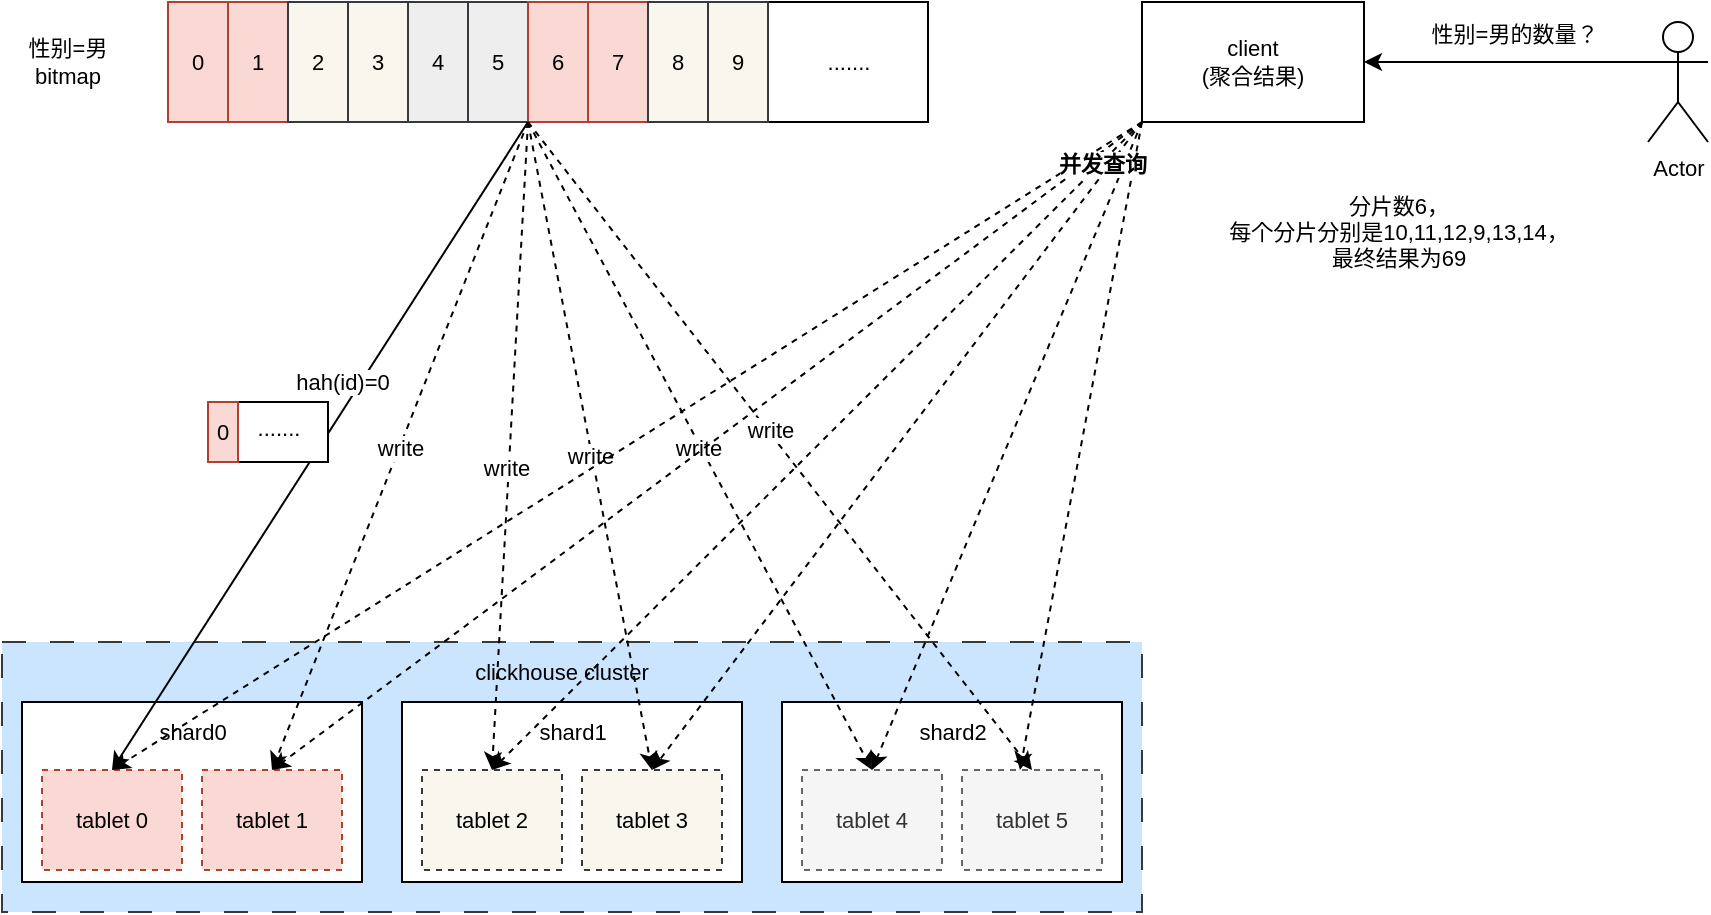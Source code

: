 <mxfile version="21.0.7" type="github">
  <diagram name="第 1 页" id="HDRhys7lzUm58w42Q5RW">
    <mxGraphModel dx="1011" dy="537" grid="1" gridSize="10" guides="1" tooltips="1" connect="1" arrows="1" fold="1" page="1" pageScale="1" pageWidth="827" pageHeight="1169" math="0" shadow="0">
      <root>
        <mxCell id="0" />
        <mxCell id="1" parent="0" />
        <mxCell id="Bs3yNAtl0TAtnO_HznIv-48" value="" style="group" vertex="1" connectable="0" parent="1">
          <mxGeometry x="257" y="920" width="570" height="135" as="geometry" />
        </mxCell>
        <mxCell id="Bs3yNAtl0TAtnO_HznIv-49" value="" style="rounded=0;whiteSpace=wrap;html=1;strokeColor=#36393d;fontSize=11;fillColor=#cce5ff;dashed=1;dashPattern=12 12;" vertex="1" parent="Bs3yNAtl0TAtnO_HznIv-48">
          <mxGeometry width="570" height="135" as="geometry" />
        </mxCell>
        <mxCell id="Bs3yNAtl0TAtnO_HznIv-50" value="" style="rounded=0;whiteSpace=wrap;html=1;strokeColor=#000000;fontSize=11;fillColor=default;" vertex="1" parent="Bs3yNAtl0TAtnO_HznIv-48">
          <mxGeometry x="10" y="30" width="170" height="90" as="geometry" />
        </mxCell>
        <mxCell id="Bs3yNAtl0TAtnO_HznIv-51" value="shard0" style="text;html=1;align=center;verticalAlign=middle;resizable=0;points=[];autosize=1;strokeColor=none;fillColor=none;fontSize=11;" vertex="1" parent="Bs3yNAtl0TAtnO_HznIv-48">
          <mxGeometry x="65" y="30" width="60" height="30" as="geometry" />
        </mxCell>
        <mxCell id="Bs3yNAtl0TAtnO_HznIv-52" value="tablet 0" style="rounded=0;whiteSpace=wrap;html=1;strokeColor=#ae4132;fontSize=11;fillColor=#fad9d5;dashed=1;" vertex="1" parent="Bs3yNAtl0TAtnO_HznIv-48">
          <mxGeometry x="20" y="64" width="70" height="50" as="geometry" />
        </mxCell>
        <mxCell id="Bs3yNAtl0TAtnO_HznIv-53" value="tablet 1" style="rounded=0;whiteSpace=wrap;html=1;strokeColor=#ae4132;fontSize=11;fillColor=#fad9d5;dashed=1;" vertex="1" parent="Bs3yNAtl0TAtnO_HznIv-48">
          <mxGeometry x="100" y="64" width="70" height="50" as="geometry" />
        </mxCell>
        <mxCell id="Bs3yNAtl0TAtnO_HznIv-54" value="" style="rounded=0;whiteSpace=wrap;html=1;strokeColor=#000000;fontSize=11;fillColor=default;" vertex="1" parent="Bs3yNAtl0TAtnO_HznIv-48">
          <mxGeometry x="200" y="30" width="170" height="90" as="geometry" />
        </mxCell>
        <mxCell id="Bs3yNAtl0TAtnO_HznIv-55" value="shard1" style="text;html=1;align=center;verticalAlign=middle;resizable=0;points=[];autosize=1;strokeColor=none;fillColor=none;fontSize=11;" vertex="1" parent="Bs3yNAtl0TAtnO_HznIv-48">
          <mxGeometry x="255" y="30" width="60" height="30" as="geometry" />
        </mxCell>
        <mxCell id="Bs3yNAtl0TAtnO_HznIv-56" value="tablet 2" style="rounded=0;whiteSpace=wrap;html=1;strokeColor=#36393d;fontSize=11;fillColor=#f9f7ed;dashed=1;" vertex="1" parent="Bs3yNAtl0TAtnO_HznIv-48">
          <mxGeometry x="210" y="64" width="70" height="50" as="geometry" />
        </mxCell>
        <mxCell id="Bs3yNAtl0TAtnO_HznIv-57" value="tablet 3" style="rounded=0;whiteSpace=wrap;html=1;strokeColor=#36393d;fontSize=11;fillColor=#f9f7ed;dashed=1;" vertex="1" parent="Bs3yNAtl0TAtnO_HznIv-48">
          <mxGeometry x="290" y="64" width="70" height="50" as="geometry" />
        </mxCell>
        <mxCell id="Bs3yNAtl0TAtnO_HznIv-58" value="" style="rounded=0;whiteSpace=wrap;html=1;strokeColor=#000000;fontSize=11;fillColor=default;" vertex="1" parent="Bs3yNAtl0TAtnO_HznIv-48">
          <mxGeometry x="390" y="30" width="170" height="90" as="geometry" />
        </mxCell>
        <mxCell id="Bs3yNAtl0TAtnO_HznIv-59" value="shard2" style="text;html=1;align=center;verticalAlign=middle;resizable=0;points=[];autosize=1;strokeColor=none;fillColor=none;fontSize=11;" vertex="1" parent="Bs3yNAtl0TAtnO_HznIv-48">
          <mxGeometry x="445" y="30" width="60" height="30" as="geometry" />
        </mxCell>
        <mxCell id="Bs3yNAtl0TAtnO_HznIv-60" value="tablet 4" style="rounded=0;whiteSpace=wrap;html=1;strokeColor=#666666;fontSize=11;fillColor=#f5f5f5;dashed=1;fontColor=#333333;" vertex="1" parent="Bs3yNAtl0TAtnO_HznIv-48">
          <mxGeometry x="400" y="64" width="70" height="50" as="geometry" />
        </mxCell>
        <mxCell id="Bs3yNAtl0TAtnO_HznIv-61" value="tablet 5" style="rounded=0;whiteSpace=wrap;html=1;strokeColor=#666666;fontSize=11;fillColor=#f5f5f5;dashed=1;fontColor=#333333;" vertex="1" parent="Bs3yNAtl0TAtnO_HznIv-48">
          <mxGeometry x="480" y="64" width="70" height="50" as="geometry" />
        </mxCell>
        <mxCell id="Bs3yNAtl0TAtnO_HznIv-62" value="clickhouse cluster" style="text;html=1;strokeColor=none;fillColor=none;align=center;verticalAlign=middle;whiteSpace=wrap;rounded=0;fontSize=11;" vertex="1" parent="Bs3yNAtl0TAtnO_HznIv-48">
          <mxGeometry x="230" width="100" height="30" as="geometry" />
        </mxCell>
        <mxCell id="Bs3yNAtl0TAtnO_HznIv-63" value="" style="rounded=0;whiteSpace=wrap;html=1;strokeColor=#000000;fontSize=11;fillColor=default;" vertex="1" parent="1">
          <mxGeometry x="340" y="600" width="380" height="60" as="geometry" />
        </mxCell>
        <mxCell id="Bs3yNAtl0TAtnO_HznIv-64" value="性别=男bitmap" style="text;html=1;strokeColor=none;fillColor=none;align=center;verticalAlign=middle;whiteSpace=wrap;rounded=0;fontSize=11;" vertex="1" parent="1">
          <mxGeometry x="260" y="600" width="60" height="60" as="geometry" />
        </mxCell>
        <mxCell id="Bs3yNAtl0TAtnO_HznIv-65" value="0" style="rounded=0;whiteSpace=wrap;html=1;strokeColor=#ae4132;fontSize=11;fillColor=#fad9d5;" vertex="1" parent="1">
          <mxGeometry x="340" y="600" width="30" height="60" as="geometry" />
        </mxCell>
        <mxCell id="Bs3yNAtl0TAtnO_HznIv-66" value="1" style="rounded=0;whiteSpace=wrap;html=1;strokeColor=#ae4132;fontSize=11;fillColor=#fad9d5;" vertex="1" parent="1">
          <mxGeometry x="370" y="600" width="30" height="60" as="geometry" />
        </mxCell>
        <mxCell id="Bs3yNAtl0TAtnO_HznIv-67" value="2" style="rounded=0;whiteSpace=wrap;html=1;strokeColor=#36393d;fontSize=11;fillColor=#f9f7ed;" vertex="1" parent="1">
          <mxGeometry x="400" y="600" width="30" height="60" as="geometry" />
        </mxCell>
        <mxCell id="Bs3yNAtl0TAtnO_HznIv-68" value="3" style="rounded=0;whiteSpace=wrap;html=1;strokeColor=#36393d;fontSize=11;fillColor=#f9f7ed;" vertex="1" parent="1">
          <mxGeometry x="430" y="600" width="30" height="60" as="geometry" />
        </mxCell>
        <mxCell id="Bs3yNAtl0TAtnO_HznIv-69" value="4" style="rounded=0;whiteSpace=wrap;html=1;strokeColor=#36393d;fontSize=11;fillColor=#eeeeee;" vertex="1" parent="1">
          <mxGeometry x="460" y="600" width="30" height="60" as="geometry" />
        </mxCell>
        <mxCell id="Bs3yNAtl0TAtnO_HznIv-70" value="5" style="rounded=0;whiteSpace=wrap;html=1;strokeColor=#36393d;fontSize=11;fillColor=#eeeeee;" vertex="1" parent="1">
          <mxGeometry x="490" y="600" width="30" height="60" as="geometry" />
        </mxCell>
        <mxCell id="Bs3yNAtl0TAtnO_HznIv-71" value="6" style="rounded=0;whiteSpace=wrap;html=1;strokeColor=#ae4132;fontSize=11;fillColor=#fad9d5;" vertex="1" parent="1">
          <mxGeometry x="520" y="600" width="30" height="60" as="geometry" />
        </mxCell>
        <mxCell id="Bs3yNAtl0TAtnO_HznIv-72" value="7" style="rounded=0;whiteSpace=wrap;html=1;strokeColor=#ae4132;fontSize=11;fillColor=#fad9d5;" vertex="1" parent="1">
          <mxGeometry x="550" y="600" width="30" height="60" as="geometry" />
        </mxCell>
        <mxCell id="Bs3yNAtl0TAtnO_HznIv-73" value="8" style="rounded=0;whiteSpace=wrap;html=1;strokeColor=#36393d;fontSize=11;fillColor=#f9f7ed;" vertex="1" parent="1">
          <mxGeometry x="580" y="600" width="30" height="60" as="geometry" />
        </mxCell>
        <mxCell id="Bs3yNAtl0TAtnO_HznIv-74" value="9" style="rounded=0;whiteSpace=wrap;html=1;strokeColor=#36393d;fontSize=11;fillColor=#f9f7ed;" vertex="1" parent="1">
          <mxGeometry x="610" y="600" width="30" height="60" as="geometry" />
        </mxCell>
        <mxCell id="Bs3yNAtl0TAtnO_HznIv-75" value="......." style="text;html=1;align=center;verticalAlign=middle;resizable=0;points=[];autosize=1;strokeColor=none;fillColor=none;fontSize=11;" vertex="1" parent="1">
          <mxGeometry x="660" y="615" width="40" height="30" as="geometry" />
        </mxCell>
        <mxCell id="Bs3yNAtl0TAtnO_HznIv-76" value="" style="endArrow=classic;html=1;rounded=0;strokeColor=#000000;fontSize=11;curved=1;entryX=0.5;entryY=0;entryDx=0;entryDy=0;exitX=1;exitY=1;exitDx=0;exitDy=0;" edge="1" parent="1" source="Bs3yNAtl0TAtnO_HznIv-70" target="Bs3yNAtl0TAtnO_HznIv-52">
          <mxGeometry width="50" height="50" relative="1" as="geometry">
            <mxPoint x="310" y="790" as="sourcePoint" />
            <mxPoint x="360" y="740" as="targetPoint" />
          </mxGeometry>
        </mxCell>
        <mxCell id="Bs3yNAtl0TAtnO_HznIv-77" value="hah(id)=0" style="edgeLabel;html=1;align=center;verticalAlign=middle;resizable=0;points=[];fontSize=11;" vertex="1" connectable="0" parent="Bs3yNAtl0TAtnO_HznIv-76">
          <mxGeometry x="-0.02" y="2" relative="1" as="geometry">
            <mxPoint x="7" y="-30" as="offset" />
          </mxGeometry>
        </mxCell>
        <mxCell id="Bs3yNAtl0TAtnO_HznIv-78" value="" style="endArrow=classic;html=1;rounded=0;strokeColor=#000000;fontSize=11;curved=1;entryX=0.5;entryY=0;entryDx=0;entryDy=0;exitX=0;exitY=1;exitDx=0;exitDy=0;dashed=1;" edge="1" parent="1" source="Bs3yNAtl0TAtnO_HznIv-71" target="Bs3yNAtl0TAtnO_HznIv-53">
          <mxGeometry width="50" height="50" relative="1" as="geometry">
            <mxPoint x="530" y="670" as="sourcePoint" />
            <mxPoint x="295" y="894" as="targetPoint" />
          </mxGeometry>
        </mxCell>
        <mxCell id="Bs3yNAtl0TAtnO_HznIv-79" value="write" style="edgeLabel;html=1;align=center;verticalAlign=middle;resizable=0;points=[];fontSize=11;" vertex="1" connectable="0" parent="Bs3yNAtl0TAtnO_HznIv-78">
          <mxGeometry x="0.005" relative="1" as="geometry">
            <mxPoint as="offset" />
          </mxGeometry>
        </mxCell>
        <mxCell id="Bs3yNAtl0TAtnO_HznIv-80" value="" style="endArrow=classic;html=1;rounded=0;strokeColor=#000000;fontSize=11;curved=1;entryX=0.5;entryY=0;entryDx=0;entryDy=0;exitX=0;exitY=1;exitDx=0;exitDy=0;dashed=1;" edge="1" parent="1" source="Bs3yNAtl0TAtnO_HznIv-71" target="Bs3yNAtl0TAtnO_HznIv-56">
          <mxGeometry width="50" height="50" relative="1" as="geometry">
            <mxPoint x="530" y="670" as="sourcePoint" />
            <mxPoint x="402" y="994" as="targetPoint" />
          </mxGeometry>
        </mxCell>
        <mxCell id="Bs3yNAtl0TAtnO_HznIv-81" value="write" style="edgeLabel;html=1;align=center;verticalAlign=middle;resizable=0;points=[];fontSize=11;" vertex="1" connectable="0" parent="Bs3yNAtl0TAtnO_HznIv-80">
          <mxGeometry x="0.069" y="-2" relative="1" as="geometry">
            <mxPoint as="offset" />
          </mxGeometry>
        </mxCell>
        <mxCell id="Bs3yNAtl0TAtnO_HznIv-82" value="" style="endArrow=classic;html=1;rounded=0;strokeColor=#000000;fontSize=11;curved=1;entryX=0.5;entryY=0;entryDx=0;entryDy=0;exitX=1;exitY=1;exitDx=0;exitDy=0;dashed=1;" edge="1" parent="1" source="Bs3yNAtl0TAtnO_HznIv-70" target="Bs3yNAtl0TAtnO_HznIv-57">
          <mxGeometry width="50" height="50" relative="1" as="geometry">
            <mxPoint x="540" y="680" as="sourcePoint" />
            <mxPoint x="412" y="1004" as="targetPoint" />
          </mxGeometry>
        </mxCell>
        <mxCell id="Bs3yNAtl0TAtnO_HznIv-83" value="write" style="edgeLabel;html=1;align=center;verticalAlign=middle;resizable=0;points=[];fontSize=11;" vertex="1" connectable="0" parent="Bs3yNAtl0TAtnO_HznIv-82">
          <mxGeometry x="0.03" y="-1" relative="1" as="geometry">
            <mxPoint as="offset" />
          </mxGeometry>
        </mxCell>
        <mxCell id="Bs3yNAtl0TAtnO_HznIv-84" value="" style="endArrow=classic;html=1;rounded=0;strokeColor=#000000;fontSize=11;curved=1;entryX=0.5;entryY=0;entryDx=0;entryDy=0;exitX=1;exitY=1;exitDx=0;exitDy=0;dashed=1;" edge="1" parent="1" source="Bs3yNAtl0TAtnO_HznIv-70" target="Bs3yNAtl0TAtnO_HznIv-60">
          <mxGeometry width="50" height="50" relative="1" as="geometry">
            <mxPoint x="530" y="670" as="sourcePoint" />
            <mxPoint x="592" y="994" as="targetPoint" />
          </mxGeometry>
        </mxCell>
        <mxCell id="Bs3yNAtl0TAtnO_HznIv-85" value="write" style="edgeLabel;html=1;align=center;verticalAlign=middle;resizable=0;points=[];fontSize=11;" vertex="1" connectable="0" parent="Bs3yNAtl0TAtnO_HznIv-84">
          <mxGeometry x="-0.0" y="-2" relative="1" as="geometry">
            <mxPoint as="offset" />
          </mxGeometry>
        </mxCell>
        <mxCell id="Bs3yNAtl0TAtnO_HznIv-86" value="" style="endArrow=classic;html=1;rounded=0;strokeColor=#000000;fontSize=11;curved=1;entryX=0.5;entryY=0;entryDx=0;entryDy=0;exitX=0;exitY=1;exitDx=0;exitDy=0;dashed=1;" edge="1" parent="1" source="Bs3yNAtl0TAtnO_HznIv-71" target="Bs3yNAtl0TAtnO_HznIv-61">
          <mxGeometry width="50" height="50" relative="1" as="geometry">
            <mxPoint x="530" y="670" as="sourcePoint" />
            <mxPoint x="702" y="994" as="targetPoint" />
          </mxGeometry>
        </mxCell>
        <mxCell id="Bs3yNAtl0TAtnO_HznIv-87" value="write" style="edgeLabel;html=1;align=center;verticalAlign=middle;resizable=0;points=[];fontSize=11;" vertex="1" connectable="0" parent="Bs3yNAtl0TAtnO_HznIv-86">
          <mxGeometry x="-0.042" relative="1" as="geometry">
            <mxPoint y="-1" as="offset" />
          </mxGeometry>
        </mxCell>
        <mxCell id="Bs3yNAtl0TAtnO_HznIv-88" value="" style="group" vertex="1" connectable="0" parent="1">
          <mxGeometry x="360" y="800" width="60" height="30" as="geometry" />
        </mxCell>
        <mxCell id="Bs3yNAtl0TAtnO_HznIv-89" value="" style="rounded=0;whiteSpace=wrap;html=1;strokeColor=#000000;fontSize=11;fillColor=default;" vertex="1" parent="Bs3yNAtl0TAtnO_HznIv-88">
          <mxGeometry width="60" height="30" as="geometry" />
        </mxCell>
        <mxCell id="Bs3yNAtl0TAtnO_HznIv-90" value="0" style="rounded=0;whiteSpace=wrap;html=1;strokeColor=#ae4132;fontSize=11;fillColor=#fad9d5;" vertex="1" parent="Bs3yNAtl0TAtnO_HznIv-88">
          <mxGeometry width="15" height="30" as="geometry" />
        </mxCell>
        <mxCell id="Bs3yNAtl0TAtnO_HznIv-91" value="......." style="text;html=1;align=center;verticalAlign=middle;resizable=0;points=[];autosize=1;strokeColor=none;fillColor=none;fontSize=11;" vertex="1" parent="Bs3yNAtl0TAtnO_HznIv-88">
          <mxGeometry x="14.998" y="-2" width="40" height="30" as="geometry" />
        </mxCell>
        <mxCell id="Bs3yNAtl0TAtnO_HznIv-92" value="client&lt;br&gt;(聚合结果)" style="rounded=0;whiteSpace=wrap;html=1;strokeColor=#000000;fontSize=11;fillColor=default;" vertex="1" parent="1">
          <mxGeometry x="827" y="600" width="111" height="60" as="geometry" />
        </mxCell>
        <mxCell id="Bs3yNAtl0TAtnO_HznIv-93" value="Actor" style="shape=umlActor;verticalLabelPosition=bottom;verticalAlign=top;html=1;outlineConnect=0;strokeColor=#000000;fontSize=11;fillColor=default;" vertex="1" parent="1">
          <mxGeometry x="1080" y="610" width="30" height="60" as="geometry" />
        </mxCell>
        <mxCell id="Bs3yNAtl0TAtnO_HznIv-94" value="" style="endArrow=classic;html=1;rounded=0;dashed=1;strokeColor=#000000;fontSize=11;curved=1;exitX=0;exitY=1;exitDx=0;exitDy=0;entryX=0.5;entryY=0;entryDx=0;entryDy=0;" edge="1" parent="1" source="Bs3yNAtl0TAtnO_HznIv-92" target="Bs3yNAtl0TAtnO_HznIv-52">
          <mxGeometry width="50" height="50" relative="1" as="geometry">
            <mxPoint x="700" y="830" as="sourcePoint" />
            <mxPoint x="750" y="780" as="targetPoint" />
          </mxGeometry>
        </mxCell>
        <mxCell id="Bs3yNAtl0TAtnO_HznIv-95" value="" style="endArrow=classic;html=1;rounded=0;dashed=1;strokeColor=#000000;fontSize=11;curved=1;exitX=0;exitY=1;exitDx=0;exitDy=0;entryX=0.5;entryY=0;entryDx=0;entryDy=0;" edge="1" parent="1" source="Bs3yNAtl0TAtnO_HznIv-92" target="Bs3yNAtl0TAtnO_HznIv-53">
          <mxGeometry width="50" height="50" relative="1" as="geometry">
            <mxPoint x="837" y="782" as="sourcePoint" />
            <mxPoint x="322" y="994" as="targetPoint" />
          </mxGeometry>
        </mxCell>
        <mxCell id="Bs3yNAtl0TAtnO_HznIv-96" value="" style="endArrow=classic;html=1;rounded=0;dashed=1;strokeColor=#000000;fontSize=11;curved=1;entryX=0.5;entryY=0;entryDx=0;entryDy=0;exitX=0;exitY=1;exitDx=0;exitDy=0;" edge="1" parent="1" source="Bs3yNAtl0TAtnO_HznIv-92" target="Bs3yNAtl0TAtnO_HznIv-56">
          <mxGeometry width="50" height="50" relative="1" as="geometry">
            <mxPoint x="830" y="770" as="sourcePoint" />
            <mxPoint x="332" y="1004" as="targetPoint" />
          </mxGeometry>
        </mxCell>
        <mxCell id="Bs3yNAtl0TAtnO_HznIv-97" value="" style="endArrow=classic;html=1;rounded=0;dashed=1;strokeColor=#000000;fontSize=11;curved=1;exitX=0;exitY=1;exitDx=0;exitDy=0;entryX=0.5;entryY=0;entryDx=0;entryDy=0;" edge="1" parent="1" source="Bs3yNAtl0TAtnO_HznIv-92" target="Bs3yNAtl0TAtnO_HznIv-57">
          <mxGeometry width="50" height="50" relative="1" as="geometry">
            <mxPoint x="857" y="802" as="sourcePoint" />
            <mxPoint x="342" y="1014" as="targetPoint" />
          </mxGeometry>
        </mxCell>
        <mxCell id="Bs3yNAtl0TAtnO_HznIv-98" value="" style="endArrow=classic;html=1;rounded=0;dashed=1;strokeColor=#000000;fontSize=11;curved=1;entryX=0.5;entryY=0;entryDx=0;entryDy=0;exitX=0;exitY=1;exitDx=0;exitDy=0;" edge="1" parent="1" source="Bs3yNAtl0TAtnO_HznIv-92" target="Bs3yNAtl0TAtnO_HznIv-60">
          <mxGeometry width="50" height="50" relative="1" as="geometry">
            <mxPoint x="830" y="770" as="sourcePoint" />
            <mxPoint x="352" y="1024" as="targetPoint" />
          </mxGeometry>
        </mxCell>
        <mxCell id="Bs3yNAtl0TAtnO_HznIv-99" value="" style="endArrow=classic;html=1;rounded=0;dashed=1;strokeColor=#000000;fontSize=11;curved=1;entryX=0.414;entryY=0;entryDx=0;entryDy=0;entryPerimeter=0;exitX=0;exitY=1;exitDx=0;exitDy=0;" edge="1" parent="1" source="Bs3yNAtl0TAtnO_HznIv-92" target="Bs3yNAtl0TAtnO_HznIv-61">
          <mxGeometry width="50" height="50" relative="1" as="geometry">
            <mxPoint x="830" y="770" as="sourcePoint" />
            <mxPoint x="362" y="1034" as="targetPoint" />
          </mxGeometry>
        </mxCell>
        <mxCell id="Bs3yNAtl0TAtnO_HznIv-100" value="&lt;b&gt;并发查询&lt;/b&gt;" style="edgeLabel;html=1;align=center;verticalAlign=middle;resizable=0;points=[];fontSize=11;" vertex="1" connectable="0" parent="Bs3yNAtl0TAtnO_HznIv-99">
          <mxGeometry x="-0.67" relative="1" as="geometry">
            <mxPoint x="-10" y="-33" as="offset" />
          </mxGeometry>
        </mxCell>
        <mxCell id="Bs3yNAtl0TAtnO_HznIv-101" value="" style="endArrow=classic;html=1;rounded=0;strokeColor=#000000;fontSize=11;curved=1;exitX=0;exitY=0.333;exitDx=0;exitDy=0;exitPerimeter=0;" edge="1" parent="1" source="Bs3yNAtl0TAtnO_HznIv-93" target="Bs3yNAtl0TAtnO_HznIv-92">
          <mxGeometry width="50" height="50" relative="1" as="geometry">
            <mxPoint x="1000" y="760" as="sourcePoint" />
            <mxPoint x="1050" y="710" as="targetPoint" />
          </mxGeometry>
        </mxCell>
        <mxCell id="Bs3yNAtl0TAtnO_HznIv-102" value="性别=男的数量？" style="edgeLabel;html=1;align=center;verticalAlign=middle;resizable=0;points=[];fontSize=11;" vertex="1" connectable="0" parent="Bs3yNAtl0TAtnO_HznIv-101">
          <mxGeometry x="0.104" y="-2" relative="1" as="geometry">
            <mxPoint x="11" y="-12" as="offset" />
          </mxGeometry>
        </mxCell>
        <mxCell id="Bs3yNAtl0TAtnO_HznIv-103" value="分片数6，&lt;br style=&quot;border-color: var(--border-color);&quot;&gt;&lt;span style=&quot;background-color: rgb(255, 255, 255);&quot;&gt;每个分片分别是10,11,12,9,13,14，&lt;/span&gt;&lt;br style=&quot;border-color: var(--border-color);&quot;&gt;&lt;span style=&quot;background-color: rgb(255, 255, 255);&quot;&gt;最终结果为69&lt;/span&gt;" style="text;html=1;align=center;verticalAlign=middle;resizable=0;points=[];autosize=1;strokeColor=none;fillColor=none;fontSize=11;" vertex="1" parent="1">
          <mxGeometry x="860" y="690" width="190" height="50" as="geometry" />
        </mxCell>
      </root>
    </mxGraphModel>
  </diagram>
</mxfile>
